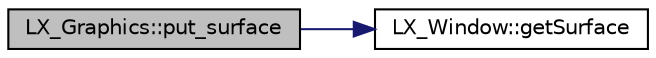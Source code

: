 digraph "LX_Graphics::put_surface"
{
  edge [fontname="Helvetica",fontsize="10",labelfontname="Helvetica",labelfontsize="10"];
  node [fontname="Helvetica",fontsize="10",shape=record];
  rankdir="LR";
  Node1 [label="LX_Graphics::put_surface",height=0.2,width=0.4,color="black", fillcolor="grey75", style="filled" fontcolor="black"];
  Node1 -> Node2 [color="midnightblue",fontsize="10",style="solid",fontname="Helvetica"];
  Node2 [label="LX_Window::getSurface",height=0.2,width=0.4,color="black", fillcolor="white", style="filled",URL="$class_l_x___window.html#a2bcf302f26eadb7284f45efd34af26e1"];
}
